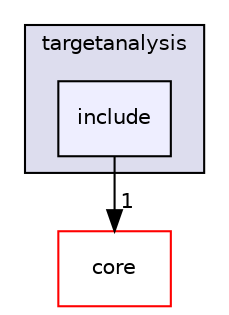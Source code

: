 digraph "modules/targetanalysis/include" {
  compound=true
  node [ fontsize="10", fontname="Helvetica"];
  edge [ labelfontsize="10", labelfontname="Helvetica"];
  subgraph clusterdir_2343df08594bedc5b15e88f63e6dfeec {
    graph [ bgcolor="#ddddee", pencolor="black", label="targetanalysis" fontname="Helvetica", fontsize="10", URL="dir_2343df08594bedc5b15e88f63e6dfeec.html"]
  dir_4f15f96f49142b88f6ee675937bfbae1 [shape=box, label="include", style="filled", fillcolor="#eeeeff", pencolor="black", URL="dir_4f15f96f49142b88f6ee675937bfbae1.html"];
  }
  dir_af9662fc3bbb718d08ee7fbee3548177 [shape=box label="core" fillcolor="white" style="filled" color="red" URL="dir_af9662fc3bbb718d08ee7fbee3548177.html"];
  dir_4f15f96f49142b88f6ee675937bfbae1->dir_af9662fc3bbb718d08ee7fbee3548177 [headlabel="1", labeldistance=1.5 headhref="dir_000021_000005.html"];
}
